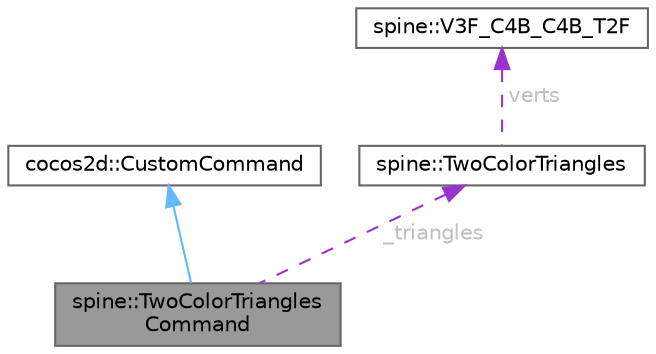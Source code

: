 digraph "spine::TwoColorTrianglesCommand"
{
 // LATEX_PDF_SIZE
  bgcolor="transparent";
  edge [fontname=Helvetica,fontsize=10,labelfontname=Helvetica,labelfontsize=10];
  node [fontname=Helvetica,fontsize=10,shape=box,height=0.2,width=0.4];
  Node1 [id="Node000001",label="spine::TwoColorTriangles\lCommand",height=0.2,width=0.4,color="gray40", fillcolor="grey60", style="filled", fontcolor="black",tooltip=" "];
  Node2 -> Node1 [id="edge1_Node000001_Node000002",dir="back",color="steelblue1",style="solid",tooltip=" "];
  Node2 [id="Node000002",label="cocos2d::CustomCommand",height=0.2,width=0.4,color="gray40", fillcolor="white", style="filled",tooltip=" "];
  Node3 -> Node1 [id="edge2_Node000001_Node000003",dir="back",color="darkorchid3",style="dashed",tooltip=" ",label=" _triangles",fontcolor="grey" ];
  Node3 [id="Node000003",label="spine::TwoColorTriangles",height=0.2,width=0.4,color="gray40", fillcolor="white", style="filled",URL="$structspine_1_1_two_color_triangles.html",tooltip=" "];
  Node4 -> Node3 [id="edge3_Node000003_Node000004",dir="back",color="darkorchid3",style="dashed",tooltip=" ",label=" verts",fontcolor="grey" ];
  Node4 [id="Node000004",label="spine::V3F_C4B_C4B_T2F",height=0.2,width=0.4,color="gray40", fillcolor="white", style="filled",URL="$structspine_1_1_v3_f___c4_b___c4_b___t2_f.html",tooltip=" "];
}
